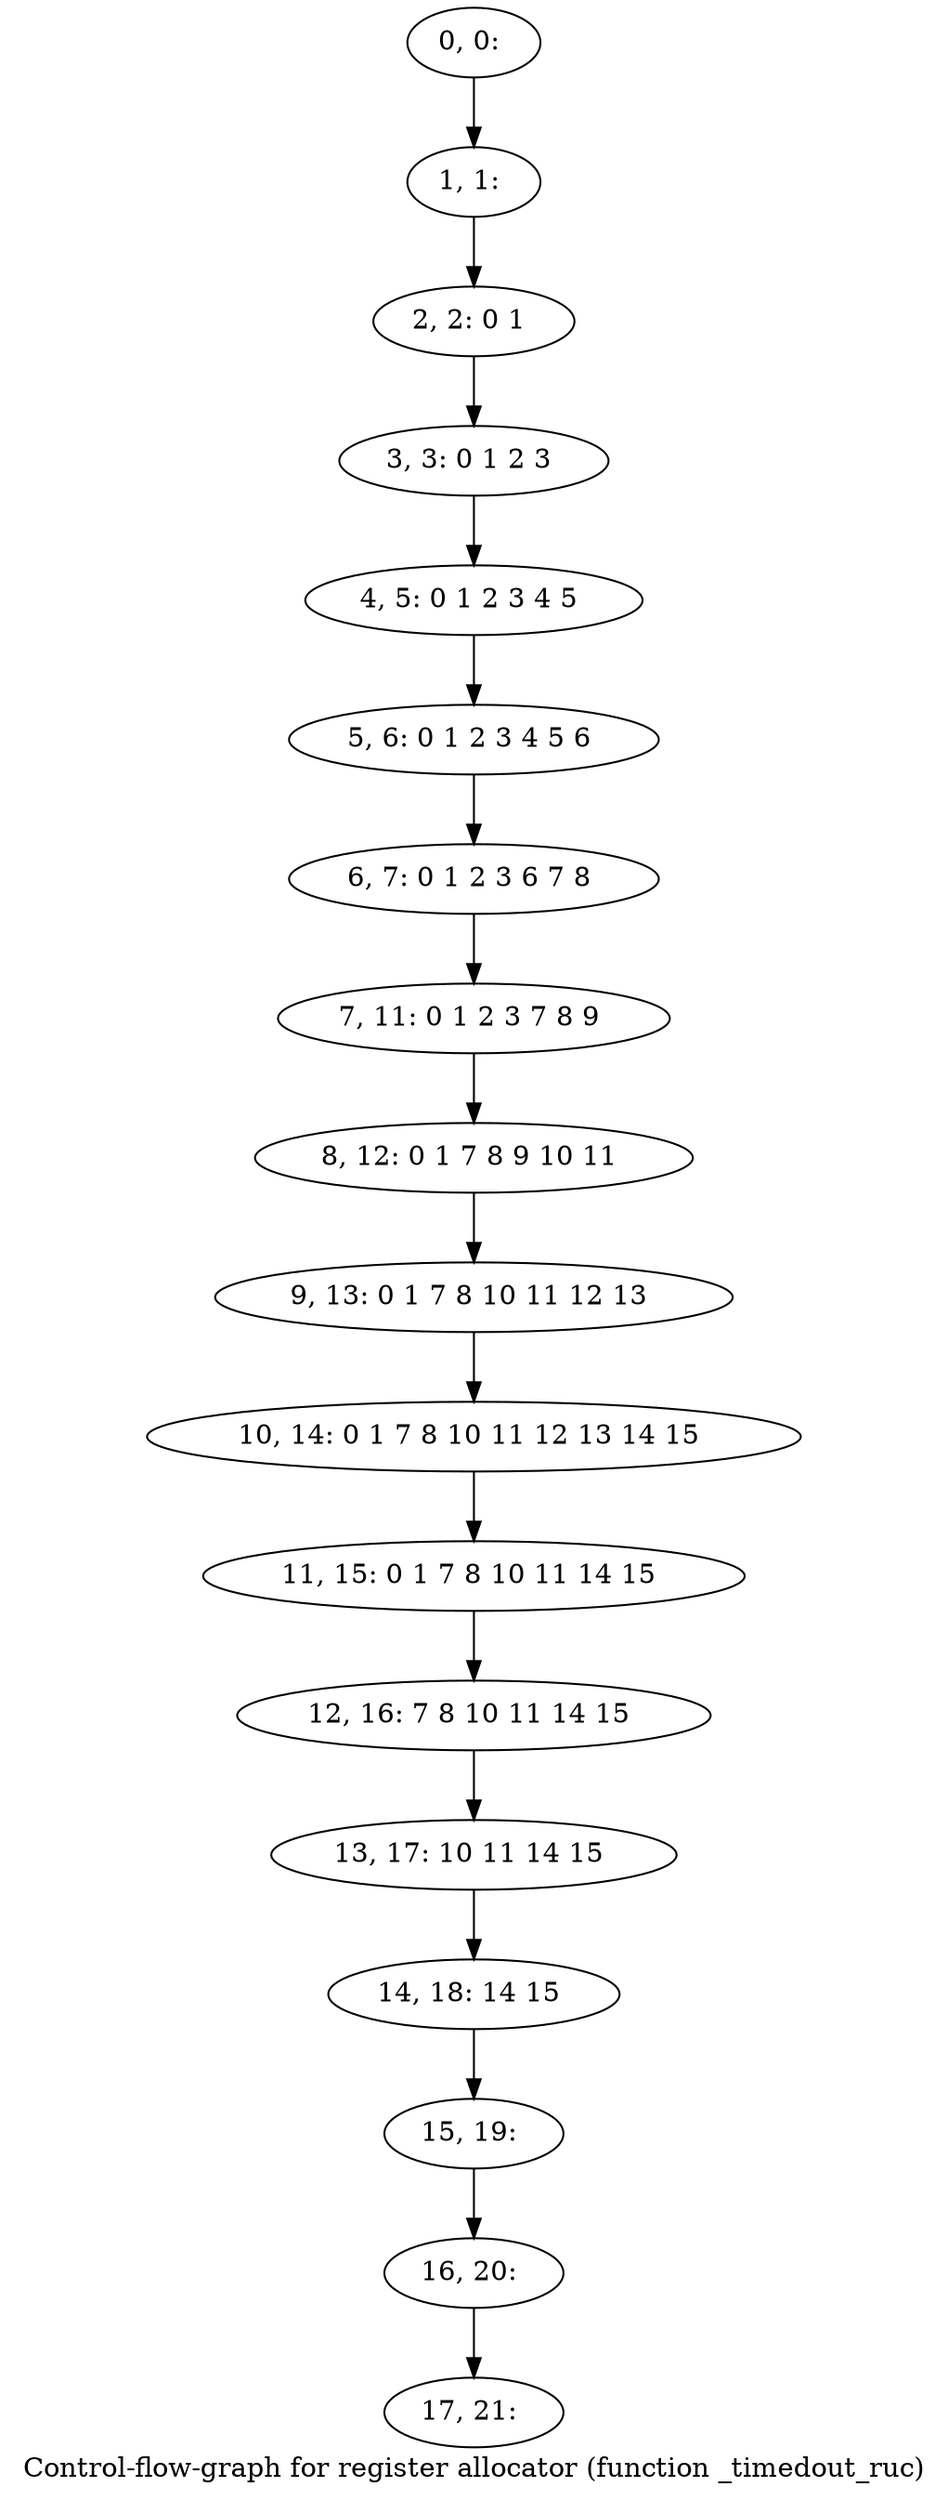 digraph G {
graph [label="Control-flow-graph for register allocator (function _timedout_ruc)"]
0[label="0, 0: "];
1[label="1, 1: "];
2[label="2, 2: 0 1 "];
3[label="3, 3: 0 1 2 3 "];
4[label="4, 5: 0 1 2 3 4 5 "];
5[label="5, 6: 0 1 2 3 4 5 6 "];
6[label="6, 7: 0 1 2 3 6 7 8 "];
7[label="7, 11: 0 1 2 3 7 8 9 "];
8[label="8, 12: 0 1 7 8 9 10 11 "];
9[label="9, 13: 0 1 7 8 10 11 12 13 "];
10[label="10, 14: 0 1 7 8 10 11 12 13 14 15 "];
11[label="11, 15: 0 1 7 8 10 11 14 15 "];
12[label="12, 16: 7 8 10 11 14 15 "];
13[label="13, 17: 10 11 14 15 "];
14[label="14, 18: 14 15 "];
15[label="15, 19: "];
16[label="16, 20: "];
17[label="17, 21: "];
0->1 ;
1->2 ;
2->3 ;
3->4 ;
4->5 ;
5->6 ;
6->7 ;
7->8 ;
8->9 ;
9->10 ;
10->11 ;
11->12 ;
12->13 ;
13->14 ;
14->15 ;
15->16 ;
16->17 ;
}
